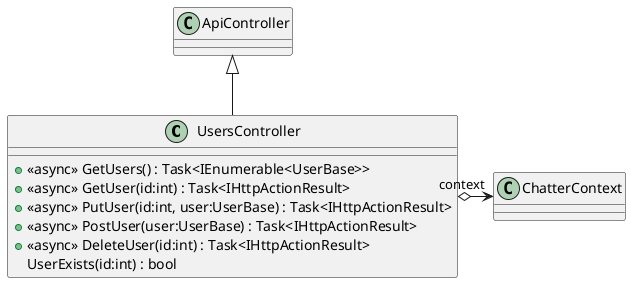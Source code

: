 @startuml
class UsersController {
    + <<async>> GetUsers() : Task<IEnumerable<UserBase>>
    + <<async>> GetUser(id:int) : Task<IHttpActionResult>
    + <<async>> PutUser(id:int, user:UserBase) : Task<IHttpActionResult>
    + <<async>> PostUser(user:UserBase) : Task<IHttpActionResult>
    + <<async>> DeleteUser(id:int) : Task<IHttpActionResult>
    UserExists(id:int) : bool
}
ApiController <|-- UsersController
UsersController o-> "context" ChatterContext
@enduml
